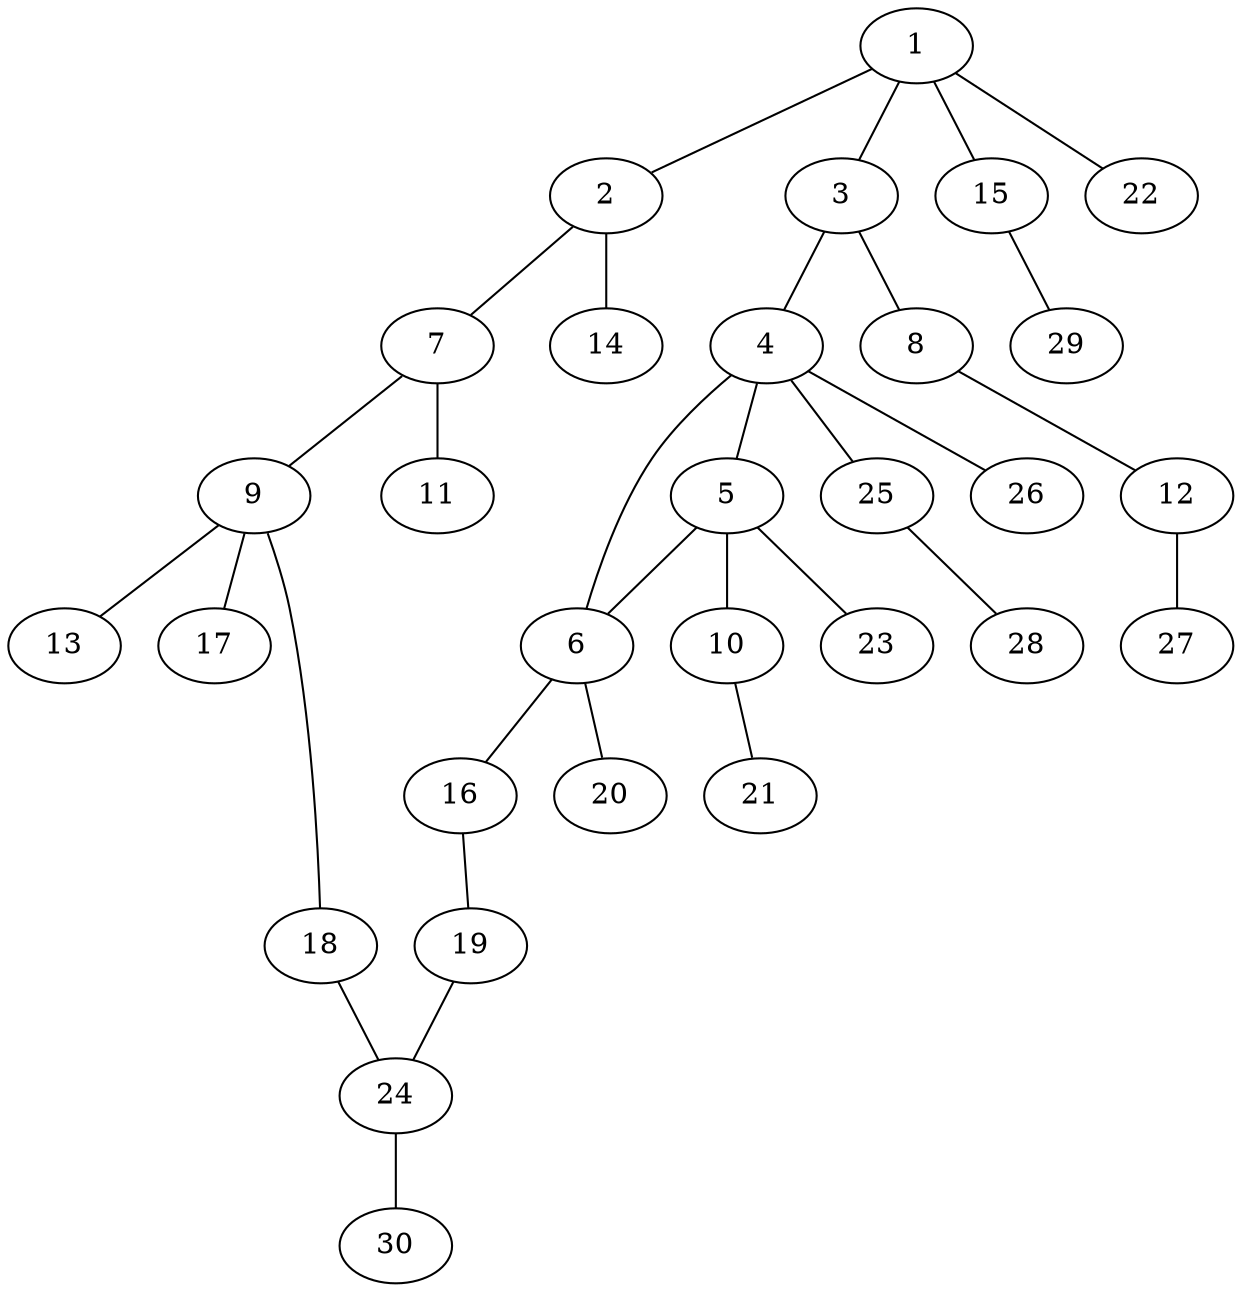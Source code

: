 graph graphname {1--2
1--3
1--15
1--22
2--7
2--14
3--4
3--8
4--5
4--6
4--25
4--26
5--6
5--10
5--23
6--16
6--20
7--9
7--11
8--12
9--13
9--17
9--18
10--21
12--27
15--29
16--19
18--24
19--24
24--30
25--28
}